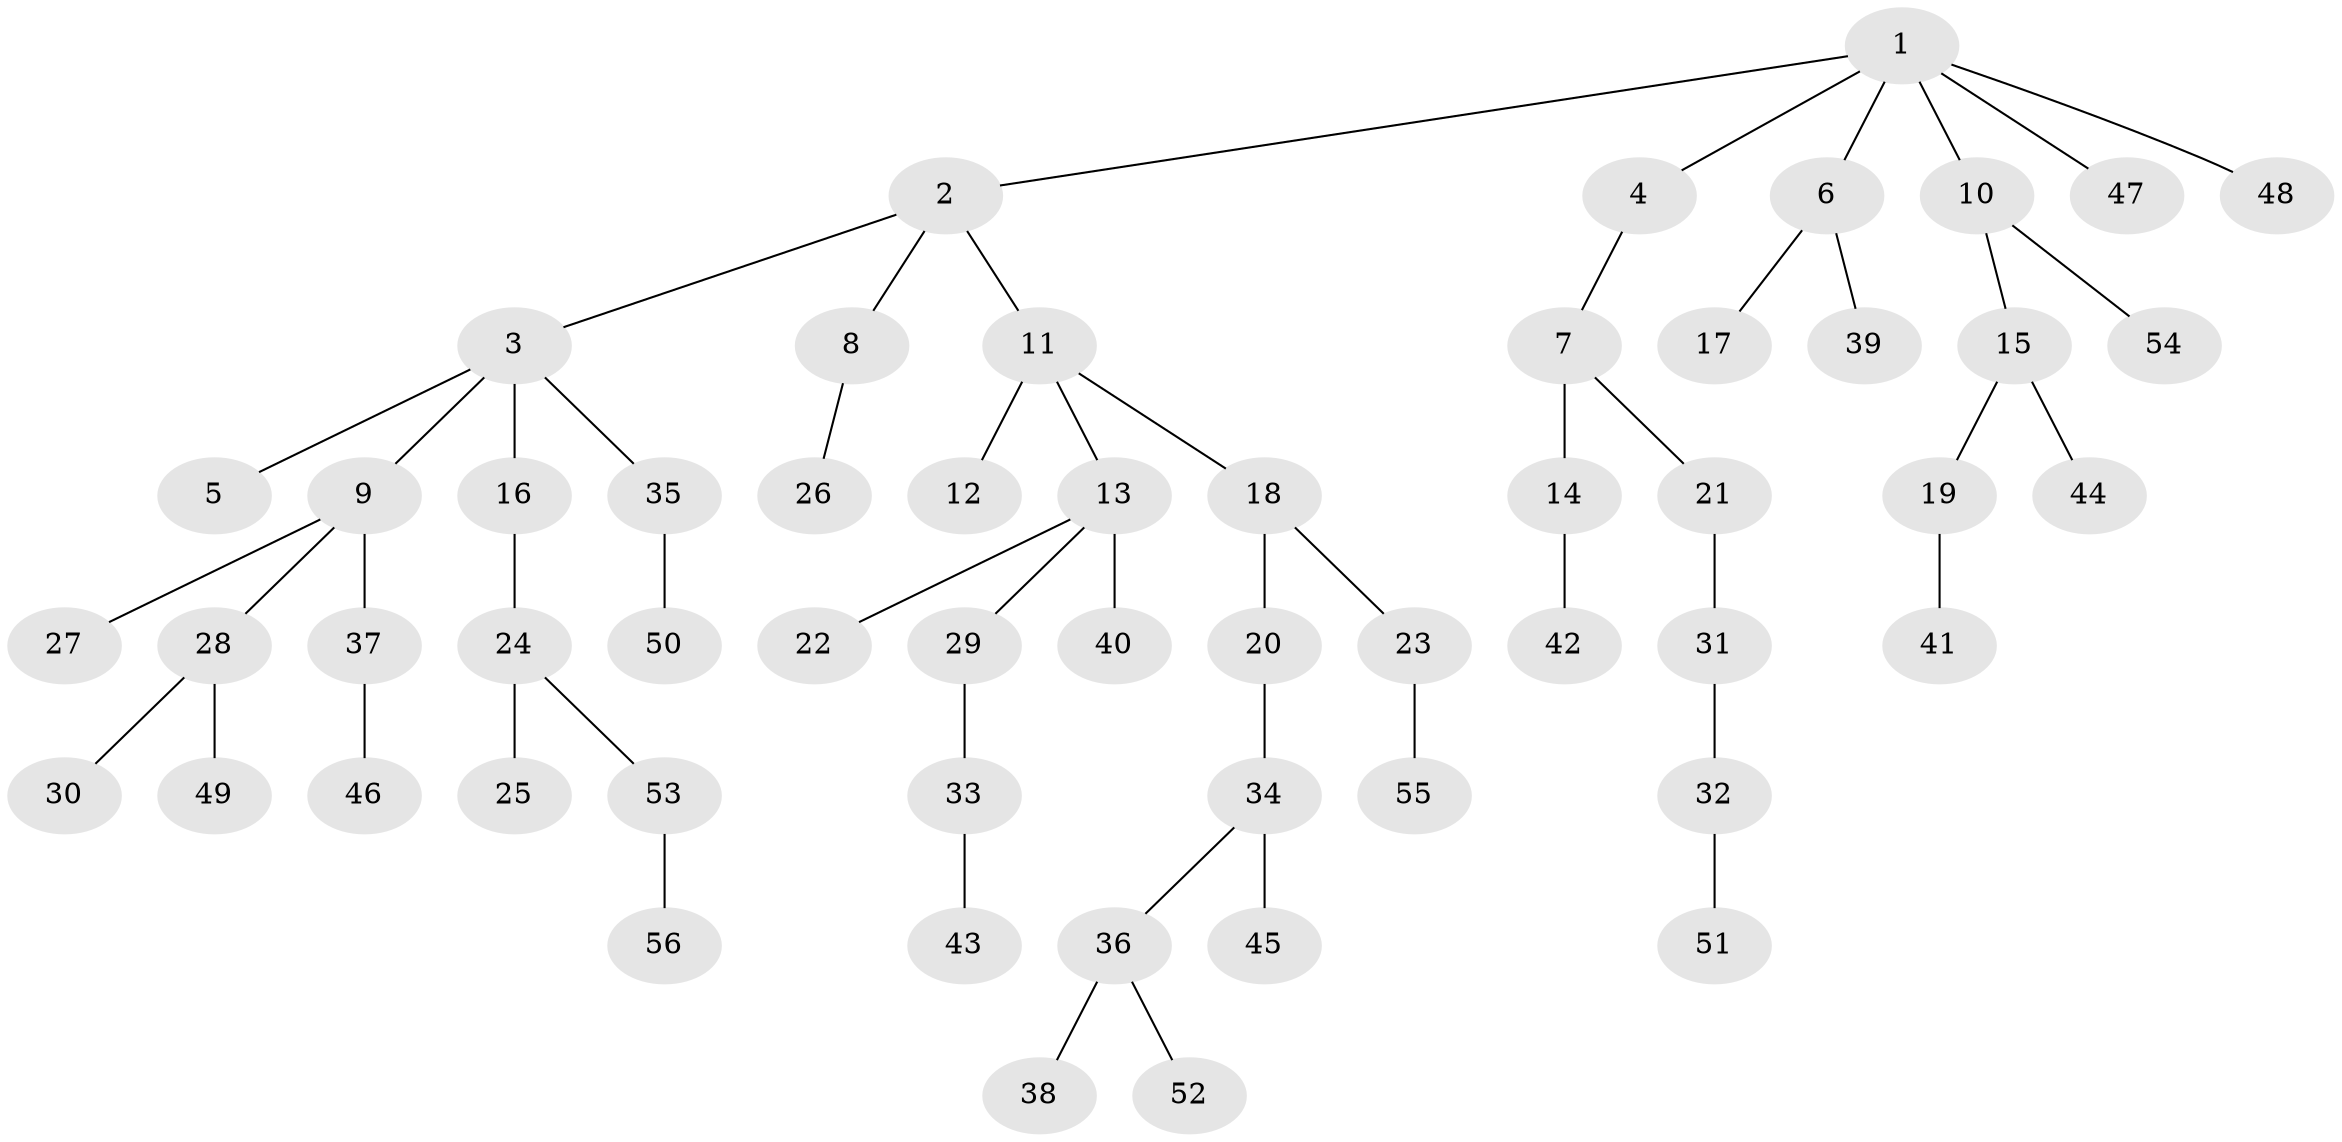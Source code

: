 // Generated by graph-tools (version 1.1) at 2025/53/03/09/25 04:53:40]
// undirected, 56 vertices, 55 edges
graph export_dot {
graph [start="1"]
  node [color=gray90,style=filled];
  1;
  2;
  3;
  4;
  5;
  6;
  7;
  8;
  9;
  10;
  11;
  12;
  13;
  14;
  15;
  16;
  17;
  18;
  19;
  20;
  21;
  22;
  23;
  24;
  25;
  26;
  27;
  28;
  29;
  30;
  31;
  32;
  33;
  34;
  35;
  36;
  37;
  38;
  39;
  40;
  41;
  42;
  43;
  44;
  45;
  46;
  47;
  48;
  49;
  50;
  51;
  52;
  53;
  54;
  55;
  56;
  1 -- 2;
  1 -- 4;
  1 -- 6;
  1 -- 10;
  1 -- 47;
  1 -- 48;
  2 -- 3;
  2 -- 8;
  2 -- 11;
  3 -- 5;
  3 -- 9;
  3 -- 16;
  3 -- 35;
  4 -- 7;
  6 -- 17;
  6 -- 39;
  7 -- 14;
  7 -- 21;
  8 -- 26;
  9 -- 27;
  9 -- 28;
  9 -- 37;
  10 -- 15;
  10 -- 54;
  11 -- 12;
  11 -- 13;
  11 -- 18;
  13 -- 22;
  13 -- 29;
  13 -- 40;
  14 -- 42;
  15 -- 19;
  15 -- 44;
  16 -- 24;
  18 -- 20;
  18 -- 23;
  19 -- 41;
  20 -- 34;
  21 -- 31;
  23 -- 55;
  24 -- 25;
  24 -- 53;
  28 -- 30;
  28 -- 49;
  29 -- 33;
  31 -- 32;
  32 -- 51;
  33 -- 43;
  34 -- 36;
  34 -- 45;
  35 -- 50;
  36 -- 38;
  36 -- 52;
  37 -- 46;
  53 -- 56;
}
